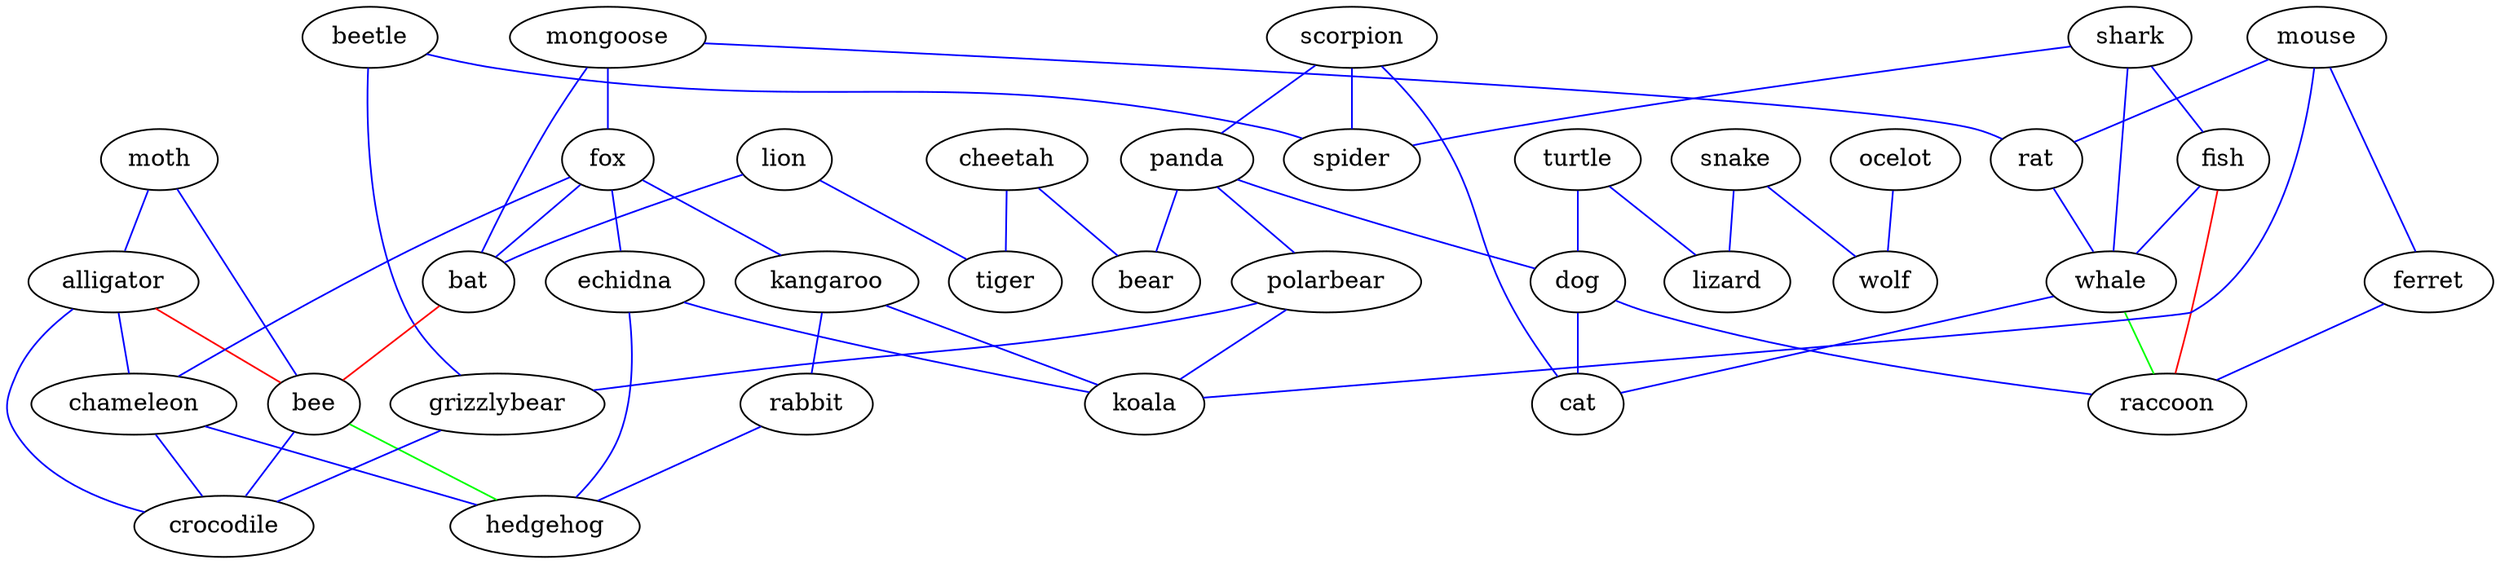 strict graph { alligator -- chameleon [weight=1,color=blue]; alligator -- crocodile [weight=1,color=blue]; bee -- crocodile [weight=1,color=blue]; beetle -- grizzlybear [weight=1,color=blue]; beetle -- spider [weight=1,color=blue]; chameleon -- crocodile [weight=1,color=blue]; chameleon -- hedgehog [weight=1,color=blue]; cheetah -- bear [weight=1,color=blue]; cheetah -- tiger [weight=1,color=blue]; dog -- cat [weight=1,color=blue]; dog -- raccoon [weight=1,color=blue]; echidna -- hedgehog [weight=1,color=blue]; echidna -- koala [weight=1,color=blue]; ferret -- raccoon [weight=1,color=blue]; fish -- whale [weight=1,color=blue]; fox -- bat [weight=1,color=blue]; fox -- chameleon [weight=1,color=blue]; fox -- echidna [weight=1,color=blue]; fox -- kangaroo [weight=1,color=blue]; grizzlybear -- crocodile [weight=1,color=blue]; kangaroo -- koala [weight=1,color=blue]; kangaroo -- rabbit [weight=1,color=blue]; lion -- bat [weight=1,color=blue]; lion -- tiger [weight=1,color=blue]; mongoose -- bat [weight=1,color=blue]; mongoose -- fox [weight=1,color=blue]; mongoose -- rat [weight=1,color=blue]; moth -- alligator [weight=1,color=blue]; moth -- bee [weight=1,color=blue]; mouse -- ferret [weight=1,color=blue]; mouse -- koala [weight=1,color=blue]; mouse -- rat [weight=1,color=blue]; ocelot -- wolf [weight=1,color=blue]; panda -- bear [weight=1,color=blue]; panda -- dog [weight=1,color=blue]; panda -- polarbear [weight=1,color=blue]; polarbear -- grizzlybear [weight=1,color=blue]; polarbear -- koala [weight=1,color=blue]; rabbit -- hedgehog [weight=1,color=blue]; rat -- whale [weight=1,color=blue]; scorpion -- cat [weight=1,color=blue]; scorpion -- panda [weight=1,color=blue]; scorpion -- spider [weight=1,color=blue]; shark -- fish [weight=1,color=blue]; shark -- spider [weight=1,color=blue]; shark -- whale [weight=1,color=blue]; snake -- lizard [weight=1,color=blue]; snake -- wolf [weight=1,color=blue]; turtle -- dog [weight=1,color=blue]; turtle -- lizard [weight=1,color=blue]; whale -- cat [weight=1,color=blue]; alligator -- bee [weight=1,color=red]; bat -- bee [weight=1,color=red]; fish -- raccoon [weight=1,color=red]; bee -- hedgehog [weight=1,color=green]; whale -- raccoon [weight=1,color=green]; }
